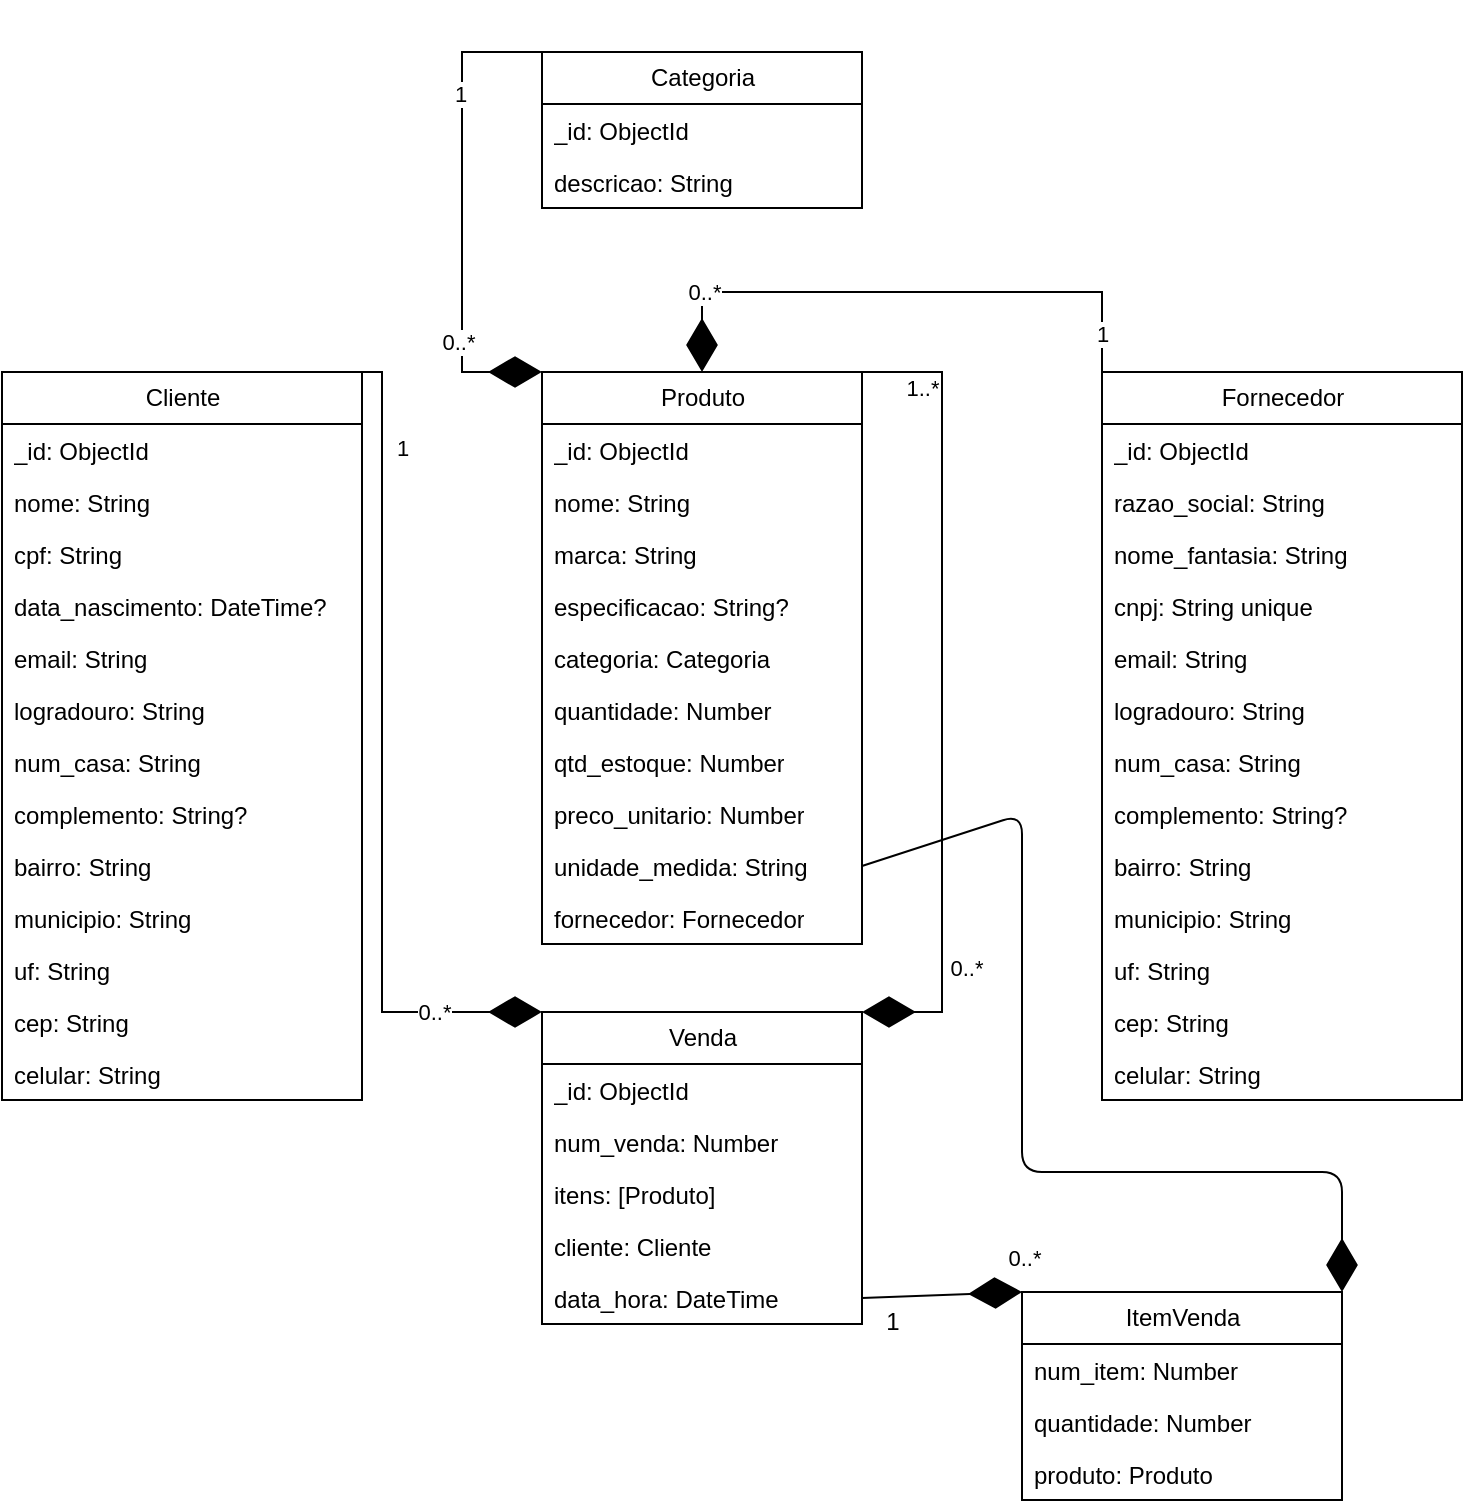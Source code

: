 <mxfile>
    <diagram id="cZM4-hrXHI7abV8Tjf-Z" name="Página-1">
        <mxGraphModel dx="576" dy="1513" grid="1" gridSize="10" guides="1" tooltips="1" connect="1" arrows="1" fold="1" page="1" pageScale="1" pageWidth="827" pageHeight="1169" background="none" math="0" shadow="0">
            <root>
                <mxCell id="0"/>
                <mxCell id="1" parent="0"/>
                <mxCell id="2" value="Cliente" style="swimlane;fontStyle=0;childLayout=stackLayout;horizontal=1;startSize=26;fillColor=none;horizontalStack=0;resizeParent=1;resizeParentMax=0;resizeLast=0;collapsible=1;marginBottom=0;html=1;rounded=0;" parent="1" vertex="1">
                    <mxGeometry x="10" y="160" width="180" height="364" as="geometry"/>
                </mxCell>
                <mxCell id="3" value="_id: ObjectId" style="text;strokeColor=none;fillColor=none;align=left;verticalAlign=top;spacingLeft=4;spacingRight=4;overflow=hidden;rotatable=0;points=[[0,0.5],[1,0.5]];portConstraint=eastwest;whiteSpace=wrap;html=1;rounded=0;" parent="2" vertex="1">
                    <mxGeometry y="26" width="180" height="26" as="geometry"/>
                </mxCell>
                <mxCell id="4" value="nome: String" style="text;strokeColor=none;fillColor=none;align=left;verticalAlign=top;spacingLeft=4;spacingRight=4;overflow=hidden;rotatable=0;points=[[0,0.5],[1,0.5]];portConstraint=eastwest;whiteSpace=wrap;html=1;rounded=0;" parent="2" vertex="1">
                    <mxGeometry y="52" width="180" height="26" as="geometry"/>
                </mxCell>
                <mxCell id="5" value="cpf: String" style="text;strokeColor=none;fillColor=none;align=left;verticalAlign=top;spacingLeft=4;spacingRight=4;overflow=hidden;rotatable=0;points=[[0,0.5],[1,0.5]];portConstraint=eastwest;whiteSpace=wrap;html=1;rounded=0;" parent="2" vertex="1">
                    <mxGeometry y="78" width="180" height="26" as="geometry"/>
                </mxCell>
                <mxCell id="40" value="data_nascimento: DateTime?" style="text;strokeColor=none;fillColor=none;align=left;verticalAlign=top;spacingLeft=4;spacingRight=4;overflow=hidden;rotatable=0;points=[[0,0.5],[1,0.5]];portConstraint=eastwest;whiteSpace=wrap;html=1;rounded=0;" parent="2" vertex="1">
                    <mxGeometry y="104" width="180" height="26" as="geometry"/>
                </mxCell>
                <mxCell id="52" value="email: String" style="text;strokeColor=none;fillColor=none;align=left;verticalAlign=top;spacingLeft=4;spacingRight=4;overflow=hidden;rotatable=0;points=[[0,0.5],[1,0.5]];portConstraint=eastwest;whiteSpace=wrap;html=1;rounded=0;" parent="2" vertex="1">
                    <mxGeometry y="130" width="180" height="26" as="geometry"/>
                </mxCell>
                <mxCell id="51" value="logradouro: String" style="text;strokeColor=none;fillColor=none;align=left;verticalAlign=top;spacingLeft=4;spacingRight=4;overflow=hidden;rotatable=0;points=[[0,0.5],[1,0.5]];portConstraint=eastwest;whiteSpace=wrap;html=1;rounded=0;" parent="2" vertex="1">
                    <mxGeometry y="156" width="180" height="26" as="geometry"/>
                </mxCell>
                <mxCell id="54" value="num_casa: String" style="text;strokeColor=none;fillColor=none;align=left;verticalAlign=top;spacingLeft=4;spacingRight=4;overflow=hidden;rotatable=0;points=[[0,0.5],[1,0.5]];portConstraint=eastwest;whiteSpace=wrap;html=1;rounded=0;" parent="2" vertex="1">
                    <mxGeometry y="182" width="180" height="26" as="geometry"/>
                </mxCell>
                <mxCell id="53" value="complemento: String?" style="text;strokeColor=none;fillColor=none;align=left;verticalAlign=top;spacingLeft=4;spacingRight=4;overflow=hidden;rotatable=0;points=[[0,0.5],[1,0.5]];portConstraint=eastwest;whiteSpace=wrap;html=1;rounded=0;" parent="2" vertex="1">
                    <mxGeometry y="208" width="180" height="26" as="geometry"/>
                </mxCell>
                <mxCell id="50" value="bairro: String" style="text;strokeColor=none;fillColor=none;align=left;verticalAlign=top;spacingLeft=4;spacingRight=4;overflow=hidden;rotatable=0;points=[[0,0.5],[1,0.5]];portConstraint=eastwest;whiteSpace=wrap;html=1;rounded=0;" parent="2" vertex="1">
                    <mxGeometry y="234" width="180" height="26" as="geometry"/>
                </mxCell>
                <mxCell id="41" value="municipio: String" style="text;strokeColor=none;fillColor=none;align=left;verticalAlign=top;spacingLeft=4;spacingRight=4;overflow=hidden;rotatable=0;points=[[0,0.5],[1,0.5]];portConstraint=eastwest;whiteSpace=wrap;html=1;rounded=0;" parent="2" vertex="1">
                    <mxGeometry y="260" width="180" height="26" as="geometry"/>
                </mxCell>
                <mxCell id="56" value="uf: String" style="text;strokeColor=none;fillColor=none;align=left;verticalAlign=top;spacingLeft=4;spacingRight=4;overflow=hidden;rotatable=0;points=[[0,0.5],[1,0.5]];portConstraint=eastwest;whiteSpace=wrap;html=1;rounded=0;" parent="2" vertex="1">
                    <mxGeometry y="286" width="180" height="26" as="geometry"/>
                </mxCell>
                <mxCell id="55" value="cep: String" style="text;strokeColor=none;fillColor=none;align=left;verticalAlign=top;spacingLeft=4;spacingRight=4;overflow=hidden;rotatable=0;points=[[0,0.5],[1,0.5]];portConstraint=eastwest;whiteSpace=wrap;html=1;rounded=0;" parent="2" vertex="1">
                    <mxGeometry y="312" width="180" height="26" as="geometry"/>
                </mxCell>
                <mxCell id="42" value="celular: String" style="text;strokeColor=none;fillColor=none;align=left;verticalAlign=top;spacingLeft=4;spacingRight=4;overflow=hidden;rotatable=0;points=[[0,0.5],[1,0.5]];portConstraint=eastwest;whiteSpace=wrap;html=1;rounded=0;" parent="2" vertex="1">
                    <mxGeometry y="338" width="180" height="26" as="geometry"/>
                </mxCell>
                <mxCell id="6" value="Produto" style="swimlane;fontStyle=0;childLayout=stackLayout;horizontal=1;startSize=26;fillColor=none;horizontalStack=0;resizeParent=1;resizeParentMax=0;resizeLast=0;collapsible=1;marginBottom=0;html=1;rounded=0;" parent="1" vertex="1">
                    <mxGeometry x="280" y="160" width="160" height="286" as="geometry"/>
                </mxCell>
                <mxCell id="7" value="_id: ObjectId" style="text;strokeColor=none;fillColor=none;align=left;verticalAlign=top;spacingLeft=4;spacingRight=4;overflow=hidden;rotatable=0;points=[[0,0.5],[1,0.5]];portConstraint=eastwest;whiteSpace=wrap;html=1;rounded=0;" parent="6" vertex="1">
                    <mxGeometry y="26" width="160" height="26" as="geometry"/>
                </mxCell>
                <mxCell id="8" value="nome: String" style="text;strokeColor=none;fillColor=none;align=left;verticalAlign=top;spacingLeft=4;spacingRight=4;overflow=hidden;rotatable=0;points=[[0,0.5],[1,0.5]];portConstraint=eastwest;whiteSpace=wrap;html=1;rounded=0;" parent="6" vertex="1">
                    <mxGeometry y="52" width="160" height="26" as="geometry"/>
                </mxCell>
                <mxCell id="58" value="marca: String" style="text;strokeColor=none;fillColor=none;align=left;verticalAlign=top;spacingLeft=4;spacingRight=4;overflow=hidden;rotatable=0;points=[[0,0.5],[1,0.5]];portConstraint=eastwest;whiteSpace=wrap;html=1;rounded=0;" parent="6" vertex="1">
                    <mxGeometry y="78" width="160" height="26" as="geometry"/>
                </mxCell>
                <mxCell id="59" value="especificacao: String?" style="text;strokeColor=none;fillColor=none;align=left;verticalAlign=top;spacingLeft=4;spacingRight=4;overflow=hidden;rotatable=0;points=[[0,0.5],[1,0.5]];portConstraint=eastwest;whiteSpace=wrap;html=1;rounded=0;" parent="6" vertex="1">
                    <mxGeometry y="104" width="160" height="26" as="geometry"/>
                </mxCell>
                <mxCell id="81" value="categoria: Categoria" style="text;strokeColor=none;fillColor=none;align=left;verticalAlign=top;spacingLeft=4;spacingRight=4;overflow=hidden;rotatable=0;points=[[0,0.5],[1,0.5]];portConstraint=eastwest;whiteSpace=wrap;html=1;rounded=0;" parent="6" vertex="1">
                    <mxGeometry y="130" width="160" height="26" as="geometry"/>
                </mxCell>
                <mxCell id="93" value="quantidade: Number" style="text;strokeColor=none;fillColor=none;align=left;verticalAlign=top;spacingLeft=4;spacingRight=4;overflow=hidden;rotatable=0;points=[[0,0.5],[1,0.5]];portConstraint=eastwest;whiteSpace=wrap;html=1;rounded=0;" vertex="1" parent="6">
                    <mxGeometry y="156" width="160" height="26" as="geometry"/>
                </mxCell>
                <mxCell id="61" value="qtd_estoque: Number" style="text;strokeColor=none;fillColor=none;align=left;verticalAlign=top;spacingLeft=4;spacingRight=4;overflow=hidden;rotatable=0;points=[[0,0.5],[1,0.5]];portConstraint=eastwest;whiteSpace=wrap;html=1;rounded=0;" parent="6" vertex="1">
                    <mxGeometry y="182" width="160" height="26" as="geometry"/>
                </mxCell>
                <mxCell id="60" value="preco_unitario: Number" style="text;strokeColor=none;fillColor=none;align=left;verticalAlign=top;spacingLeft=4;spacingRight=4;overflow=hidden;rotatable=0;points=[[0,0.5],[1,0.5]];portConstraint=eastwest;whiteSpace=wrap;html=1;rounded=0;" parent="6" vertex="1">
                    <mxGeometry y="208" width="160" height="26" as="geometry"/>
                </mxCell>
                <mxCell id="9" value="unidade_medida: String" style="text;strokeColor=none;fillColor=none;align=left;verticalAlign=top;spacingLeft=4;spacingRight=4;overflow=hidden;rotatable=0;points=[[0,0.5],[1,0.5]];portConstraint=eastwest;whiteSpace=wrap;html=1;rounded=0;" parent="6" vertex="1">
                    <mxGeometry y="234" width="160" height="26" as="geometry"/>
                </mxCell>
                <mxCell id="94" value="fornecedor: Fornecedor" style="text;strokeColor=none;fillColor=none;align=left;verticalAlign=top;spacingLeft=4;spacingRight=4;overflow=hidden;rotatable=0;points=[[0,0.5],[1,0.5]];portConstraint=eastwest;whiteSpace=wrap;html=1;rounded=0;" vertex="1" parent="6">
                    <mxGeometry y="260" width="160" height="26" as="geometry"/>
                </mxCell>
                <mxCell id="10" value="Venda" style="swimlane;fontStyle=0;childLayout=stackLayout;horizontal=1;startSize=26;fillColor=none;horizontalStack=0;resizeParent=1;resizeParentMax=0;resizeLast=0;collapsible=1;marginBottom=0;html=1;rounded=0;" parent="1" vertex="1">
                    <mxGeometry x="280" y="480" width="160" height="156" as="geometry"/>
                </mxCell>
                <mxCell id="11" value="_id: ObjectId" style="text;strokeColor=none;fillColor=none;align=left;verticalAlign=top;spacingLeft=4;spacingRight=4;overflow=hidden;rotatable=0;points=[[0,0.5],[1,0.5]];portConstraint=eastwest;whiteSpace=wrap;html=1;rounded=0;" parent="10" vertex="1">
                    <mxGeometry y="26" width="160" height="26" as="geometry"/>
                </mxCell>
                <mxCell id="12" value="num_venda: Number" style="text;strokeColor=none;fillColor=none;align=left;verticalAlign=top;spacingLeft=4;spacingRight=4;overflow=hidden;rotatable=0;points=[[0,0.5],[1,0.5]];portConstraint=eastwest;whiteSpace=wrap;html=1;rounded=0;" parent="10" vertex="1">
                    <mxGeometry y="52" width="160" height="26" as="geometry"/>
                </mxCell>
                <mxCell id="79" value="itens: [Produto]" style="text;strokeColor=none;fillColor=none;align=left;verticalAlign=top;spacingLeft=4;spacingRight=4;overflow=hidden;rotatable=0;points=[[0,0.5],[1,0.5]];portConstraint=eastwest;whiteSpace=wrap;html=1;rounded=0;" parent="10" vertex="1">
                    <mxGeometry y="78" width="160" height="26" as="geometry"/>
                </mxCell>
                <mxCell id="80" value="cliente: Cliente" style="text;strokeColor=none;fillColor=none;align=left;verticalAlign=top;spacingLeft=4;spacingRight=4;overflow=hidden;rotatable=0;points=[[0,0.5],[1,0.5]];portConstraint=eastwest;whiteSpace=wrap;html=1;rounded=0;" parent="10" vertex="1">
                    <mxGeometry y="104" width="160" height="26" as="geometry"/>
                </mxCell>
                <mxCell id="76" value="data_hora: DateTime" style="text;strokeColor=none;fillColor=none;align=left;verticalAlign=top;spacingLeft=4;spacingRight=4;overflow=hidden;rotatable=0;points=[[0,0.5],[1,0.5]];portConstraint=eastwest;whiteSpace=wrap;html=1;rounded=0;" parent="10" vertex="1">
                    <mxGeometry y="130" width="160" height="26" as="geometry"/>
                </mxCell>
                <mxCell id="18" value="Categoria" style="swimlane;fontStyle=0;childLayout=stackLayout;horizontal=1;startSize=26;fillColor=none;horizontalStack=0;resizeParent=1;resizeParentMax=0;resizeLast=0;collapsible=1;marginBottom=0;html=1;rounded=0;" parent="1" vertex="1">
                    <mxGeometry x="280" width="160" height="78" as="geometry"/>
                </mxCell>
                <mxCell id="19" value="_id: ObjectId" style="text;strokeColor=none;fillColor=none;align=left;verticalAlign=top;spacingLeft=4;spacingRight=4;overflow=hidden;rotatable=0;points=[[0,0.5],[1,0.5]];portConstraint=eastwest;whiteSpace=wrap;html=1;rounded=0;" parent="18" vertex="1">
                    <mxGeometry y="26" width="160" height="26" as="geometry"/>
                </mxCell>
                <mxCell id="20" value="descricao: String" style="text;strokeColor=none;fillColor=none;align=left;verticalAlign=top;spacingLeft=4;spacingRight=4;overflow=hidden;rotatable=0;points=[[0,0.5],[1,0.5]];portConstraint=eastwest;whiteSpace=wrap;html=1;rounded=0;" parent="18" vertex="1">
                    <mxGeometry y="52" width="160" height="26" as="geometry"/>
                </mxCell>
                <mxCell id="23" value="" style="endArrow=diamondThin;endFill=1;endSize=24;html=1;exitX=1;exitY=0;exitDx=0;exitDy=0;entryX=0;entryY=0;entryDx=0;entryDy=0;rounded=0;" parent="1" source="2" target="10" edge="1">
                    <mxGeometry width="160" relative="1" as="geometry">
                        <mxPoint x="130" y="300" as="sourcePoint"/>
                        <mxPoint x="290" y="300" as="targetPoint"/>
                        <Array as="points">
                            <mxPoint x="200" y="160"/>
                            <mxPoint x="200" y="180"/>
                            <mxPoint x="200" y="200"/>
                            <mxPoint x="200" y="480"/>
                        </Array>
                    </mxGeometry>
                </mxCell>
                <mxCell id="27" value="1" style="edgeLabel;html=1;align=center;verticalAlign=middle;resizable=0;points=[];rounded=0;" parent="23" vertex="1" connectable="0">
                    <mxGeometry x="-0.769" relative="1" as="geometry">
                        <mxPoint x="10" as="offset"/>
                    </mxGeometry>
                </mxCell>
                <mxCell id="28" value="0..*" style="edgeLabel;html=1;align=center;verticalAlign=middle;resizable=0;points=[];rounded=0;" parent="23" vertex="1" connectable="0">
                    <mxGeometry x="0.774" relative="1" as="geometry">
                        <mxPoint x="-8" as="offset"/>
                    </mxGeometry>
                </mxCell>
                <mxCell id="24" value="" style="endArrow=diamondThin;endFill=1;endSize=24;html=1;exitX=1;exitY=0;exitDx=0;exitDy=0;entryX=1;entryY=0;entryDx=0;entryDy=0;rounded=0;" parent="1" source="6" target="10" edge="1">
                    <mxGeometry width="160" relative="1" as="geometry">
                        <mxPoint x="370" y="240" as="sourcePoint"/>
                        <mxPoint x="530" y="240" as="targetPoint"/>
                        <Array as="points">
                            <mxPoint x="480" y="160"/>
                            <mxPoint x="480" y="240"/>
                            <mxPoint x="480" y="280"/>
                            <mxPoint x="480" y="480"/>
                        </Array>
                    </mxGeometry>
                </mxCell>
                <mxCell id="29" value="1..*" style="edgeLabel;html=1;align=center;verticalAlign=middle;resizable=0;points=[];rounded=0;" parent="24" vertex="1" connectable="0">
                    <mxGeometry x="-0.756" y="-1" relative="1" as="geometry">
                        <mxPoint x="-9" y="-1" as="offset"/>
                    </mxGeometry>
                </mxCell>
                <mxCell id="30" value="0..*" style="edgeLabel;html=1;align=center;verticalAlign=middle;resizable=0;points=[];rounded=0;" parent="24" vertex="1" connectable="0">
                    <mxGeometry x="0.747" y="2" relative="1" as="geometry">
                        <mxPoint x="10" y="-12" as="offset"/>
                    </mxGeometry>
                </mxCell>
                <mxCell id="25" value="" style="endArrow=diamondThin;endFill=1;endSize=24;html=1;exitX=0;exitY=0;exitDx=0;exitDy=0;entryX=0;entryY=0;entryDx=0;entryDy=0;rounded=0;" parent="1" source="18" target="6" edge="1">
                    <mxGeometry width="160" relative="1" as="geometry">
                        <mxPoint x="300" y="180" as="sourcePoint"/>
                        <mxPoint x="460" y="180" as="targetPoint"/>
                        <Array as="points">
                            <mxPoint x="240"/>
                            <mxPoint x="240" y="80"/>
                            <mxPoint x="240" y="160"/>
                        </Array>
                    </mxGeometry>
                </mxCell>
                <mxCell id="33" value="1" style="edgeLabel;html=1;align=center;verticalAlign=middle;resizable=0;points=[];rounded=0;" parent="25" vertex="1" connectable="0">
                    <mxGeometry x="-0.564" y="-1" relative="1" as="geometry">
                        <mxPoint y="8" as="offset"/>
                    </mxGeometry>
                </mxCell>
                <mxCell id="34" value="0..*" style="edgeLabel;html=1;align=center;verticalAlign=middle;resizable=0;points=[];rounded=0;" parent="25" vertex="1" connectable="0">
                    <mxGeometry x="0.536" y="-2" relative="1" as="geometry">
                        <mxPoint as="offset"/>
                    </mxGeometry>
                </mxCell>
                <mxCell id="26" value="" style="endArrow=diamondThin;endFill=1;endSize=24;html=1;exitX=0;exitY=0;exitDx=0;exitDy=0;entryX=0.5;entryY=0;entryDx=0;entryDy=0;rounded=0;" parent="1" source="62" target="6" edge="1">
                    <mxGeometry width="160" relative="1" as="geometry">
                        <mxPoint x="560" y="160" as="sourcePoint"/>
                        <mxPoint x="460" y="160" as="targetPoint"/>
                        <Array as="points">
                            <mxPoint x="560" y="120"/>
                            <mxPoint x="520" y="120"/>
                            <mxPoint x="460" y="120"/>
                            <mxPoint x="360" y="120"/>
                        </Array>
                    </mxGeometry>
                </mxCell>
                <mxCell id="31" value="1" style="edgeLabel;html=1;align=center;verticalAlign=middle;resizable=0;points=[];rounded=0;" parent="26" vertex="1" connectable="0">
                    <mxGeometry x="-0.781" relative="1" as="geometry">
                        <mxPoint y="11" as="offset"/>
                    </mxGeometry>
                </mxCell>
                <mxCell id="32" value="0..*" style="edgeLabel;html=1;align=center;verticalAlign=middle;resizable=0;points=[];rounded=0;" parent="26" vertex="1" connectable="0">
                    <mxGeometry x="0.555" y="-2" relative="1" as="geometry">
                        <mxPoint x="-22" y="2" as="offset"/>
                    </mxGeometry>
                </mxCell>
                <mxCell id="62" value="Fornecedor" style="swimlane;fontStyle=0;childLayout=stackLayout;horizontal=1;startSize=26;fillColor=none;horizontalStack=0;resizeParent=1;resizeParentMax=0;resizeLast=0;collapsible=1;marginBottom=0;html=1;rounded=0;" parent="1" vertex="1">
                    <mxGeometry x="560" y="160" width="180" height="364" as="geometry"/>
                </mxCell>
                <mxCell id="63" value="_id: ObjectId" style="text;strokeColor=none;fillColor=none;align=left;verticalAlign=top;spacingLeft=4;spacingRight=4;overflow=hidden;rotatable=0;points=[[0,0.5],[1,0.5]];portConstraint=eastwest;whiteSpace=wrap;html=1;rounded=0;" parent="62" vertex="1">
                    <mxGeometry y="26" width="180" height="26" as="geometry"/>
                </mxCell>
                <mxCell id="64" value="razao_social: String" style="text;strokeColor=none;fillColor=none;align=left;verticalAlign=top;spacingLeft=4;spacingRight=4;overflow=hidden;rotatable=0;points=[[0,0.5],[1,0.5]];portConstraint=eastwest;whiteSpace=wrap;html=1;rounded=0;" parent="62" vertex="1">
                    <mxGeometry y="52" width="180" height="26" as="geometry"/>
                </mxCell>
                <mxCell id="65" value="nome_fantasia: String" style="text;strokeColor=none;fillColor=none;align=left;verticalAlign=top;spacingLeft=4;spacingRight=4;overflow=hidden;rotatable=0;points=[[0,0.5],[1,0.5]];portConstraint=eastwest;whiteSpace=wrap;html=1;rounded=0;" parent="62" vertex="1">
                    <mxGeometry y="78" width="180" height="26" as="geometry"/>
                </mxCell>
                <mxCell id="66" value="cnpj: String unique" style="text;strokeColor=none;fillColor=none;align=left;verticalAlign=top;spacingLeft=4;spacingRight=4;overflow=hidden;rotatable=0;points=[[0,0.5],[1,0.5]];portConstraint=eastwest;whiteSpace=wrap;html=1;rounded=0;" parent="62" vertex="1">
                    <mxGeometry y="104" width="180" height="26" as="geometry"/>
                </mxCell>
                <mxCell id="67" value="email: String" style="text;strokeColor=none;fillColor=none;align=left;verticalAlign=top;spacingLeft=4;spacingRight=4;overflow=hidden;rotatable=0;points=[[0,0.5],[1,0.5]];portConstraint=eastwest;whiteSpace=wrap;html=1;rounded=0;" parent="62" vertex="1">
                    <mxGeometry y="130" width="180" height="26" as="geometry"/>
                </mxCell>
                <mxCell id="68" value="logradouro: String" style="text;strokeColor=none;fillColor=none;align=left;verticalAlign=top;spacingLeft=4;spacingRight=4;overflow=hidden;rotatable=0;points=[[0,0.5],[1,0.5]];portConstraint=eastwest;whiteSpace=wrap;html=1;rounded=0;" parent="62" vertex="1">
                    <mxGeometry y="156" width="180" height="26" as="geometry"/>
                </mxCell>
                <mxCell id="69" value="num_casa: String" style="text;strokeColor=none;fillColor=none;align=left;verticalAlign=top;spacingLeft=4;spacingRight=4;overflow=hidden;rotatable=0;points=[[0,0.5],[1,0.5]];portConstraint=eastwest;whiteSpace=wrap;html=1;rounded=0;" parent="62" vertex="1">
                    <mxGeometry y="182" width="180" height="26" as="geometry"/>
                </mxCell>
                <mxCell id="70" value="complemento: String?" style="text;strokeColor=none;fillColor=none;align=left;verticalAlign=top;spacingLeft=4;spacingRight=4;overflow=hidden;rotatable=0;points=[[0,0.5],[1,0.5]];portConstraint=eastwest;whiteSpace=wrap;html=1;rounded=0;" parent="62" vertex="1">
                    <mxGeometry y="208" width="180" height="26" as="geometry"/>
                </mxCell>
                <mxCell id="71" value="bairro: String" style="text;strokeColor=none;fillColor=none;align=left;verticalAlign=top;spacingLeft=4;spacingRight=4;overflow=hidden;rotatable=0;points=[[0,0.5],[1,0.5]];portConstraint=eastwest;whiteSpace=wrap;html=1;rounded=0;" parent="62" vertex="1">
                    <mxGeometry y="234" width="180" height="26" as="geometry"/>
                </mxCell>
                <mxCell id="72" value="municipio: String" style="text;strokeColor=none;fillColor=none;align=left;verticalAlign=top;spacingLeft=4;spacingRight=4;overflow=hidden;rotatable=0;points=[[0,0.5],[1,0.5]];portConstraint=eastwest;whiteSpace=wrap;html=1;rounded=0;" parent="62" vertex="1">
                    <mxGeometry y="260" width="180" height="26" as="geometry"/>
                </mxCell>
                <mxCell id="73" value="uf: String" style="text;strokeColor=none;fillColor=none;align=left;verticalAlign=top;spacingLeft=4;spacingRight=4;overflow=hidden;rotatable=0;points=[[0,0.5],[1,0.5]];portConstraint=eastwest;whiteSpace=wrap;html=1;rounded=0;" parent="62" vertex="1">
                    <mxGeometry y="286" width="180" height="26" as="geometry"/>
                </mxCell>
                <mxCell id="74" value="cep: String" style="text;strokeColor=none;fillColor=none;align=left;verticalAlign=top;spacingLeft=4;spacingRight=4;overflow=hidden;rotatable=0;points=[[0,0.5],[1,0.5]];portConstraint=eastwest;whiteSpace=wrap;html=1;rounded=0;" parent="62" vertex="1">
                    <mxGeometry y="312" width="180" height="26" as="geometry"/>
                </mxCell>
                <mxCell id="75" value="celular: String" style="text;strokeColor=none;fillColor=none;align=left;verticalAlign=top;spacingLeft=4;spacingRight=4;overflow=hidden;rotatable=0;points=[[0,0.5],[1,0.5]];portConstraint=eastwest;whiteSpace=wrap;html=1;rounded=0;" parent="62" vertex="1">
                    <mxGeometry y="338" width="180" height="26" as="geometry"/>
                </mxCell>
                <mxCell id="82" value="ItemVenda" style="swimlane;fontStyle=0;childLayout=stackLayout;horizontal=1;startSize=26;fillColor=none;horizontalStack=0;resizeParent=1;resizeParentMax=0;resizeLast=0;collapsible=1;marginBottom=0;html=1;rounded=0;" parent="1" vertex="1">
                    <mxGeometry x="520" y="620" width="160" height="104" as="geometry"/>
                </mxCell>
                <mxCell id="83" value="num_item: Number" style="text;strokeColor=none;fillColor=none;align=left;verticalAlign=top;spacingLeft=4;spacingRight=4;overflow=hidden;rotatable=0;points=[[0,0.5],[1,0.5]];portConstraint=eastwest;whiteSpace=wrap;html=1;rounded=0;" parent="82" vertex="1">
                    <mxGeometry y="26" width="160" height="26" as="geometry"/>
                </mxCell>
                <mxCell id="84" value="quantidade: Number" style="text;strokeColor=none;fillColor=none;align=left;verticalAlign=top;spacingLeft=4;spacingRight=4;overflow=hidden;rotatable=0;points=[[0,0.5],[1,0.5]];portConstraint=eastwest;whiteSpace=wrap;html=1;rounded=0;" parent="82" vertex="1">
                    <mxGeometry y="52" width="160" height="26" as="geometry"/>
                </mxCell>
                <mxCell id="85" value="produto: Produto" style="text;strokeColor=none;fillColor=none;align=left;verticalAlign=top;spacingLeft=4;spacingRight=4;overflow=hidden;rotatable=0;points=[[0,0.5],[1,0.5]];portConstraint=eastwest;whiteSpace=wrap;html=1;rounded=0;" parent="82" vertex="1">
                    <mxGeometry y="78" width="160" height="26" as="geometry"/>
                </mxCell>
                <mxCell id="89" value="" style="endArrow=diamondThin;endFill=1;endSize=24;html=1;exitX=1;exitY=0.5;exitDx=0;exitDy=0;entryX=0;entryY=0;entryDx=0;entryDy=0;" parent="1" source="76" target="82" edge="1">
                    <mxGeometry width="160" relative="1" as="geometry">
                        <mxPoint x="290" y="530" as="sourcePoint"/>
                        <mxPoint x="450" y="530" as="targetPoint"/>
                    </mxGeometry>
                </mxCell>
                <mxCell id="90" value="1" style="text;html=1;align=center;verticalAlign=middle;resizable=0;points=[];autosize=1;strokeColor=none;fillColor=none;" parent="1" vertex="1">
                    <mxGeometry x="440" y="620" width="30" height="30" as="geometry"/>
                </mxCell>
                <mxCell id="91" value="0..*" style="edgeLabel;html=1;align=center;verticalAlign=middle;resizable=0;points=[];rounded=0;" parent="1" vertex="1" connectable="0">
                    <mxGeometry x="502.0" y="550.004" as="geometry">
                        <mxPoint x="19" y="53" as="offset"/>
                    </mxGeometry>
                </mxCell>
                <mxCell id="92" value="" style="endArrow=diamondThin;endFill=1;endSize=24;html=1;exitX=1;exitY=0.5;exitDx=0;exitDy=0;entryX=1;entryY=0;entryDx=0;entryDy=0;" parent="1" source="9" target="82" edge="1">
                    <mxGeometry width="160" relative="1" as="geometry">
                        <mxPoint x="290" y="330" as="sourcePoint"/>
                        <mxPoint x="450" y="330" as="targetPoint"/>
                        <Array as="points">
                            <mxPoint x="520" y="381"/>
                            <mxPoint x="520" y="560"/>
                            <mxPoint x="600" y="560"/>
                            <mxPoint x="680" y="560"/>
                        </Array>
                    </mxGeometry>
                </mxCell>
            </root>
        </mxGraphModel>
    </diagram>
</mxfile>